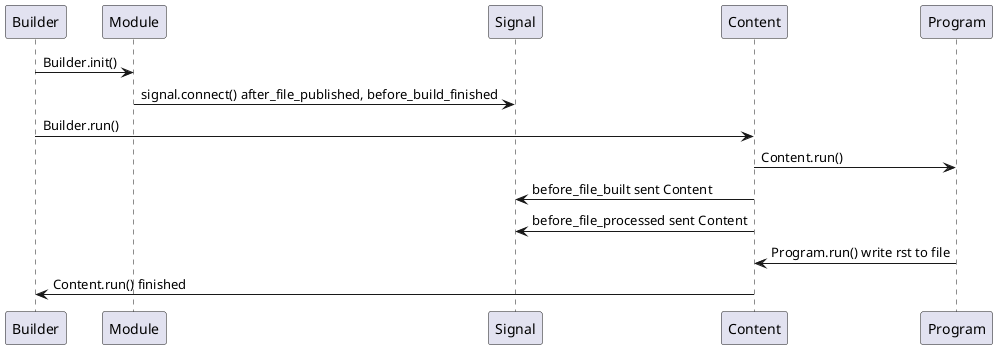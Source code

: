 @startuml
Builder -> Module: Builder.init()
Module -> Signal: signal.connect() after_file_published, before_build_finished

Builder -> Content: Builder.run()
Content -> Program: Content.run()
Content -> Signal: before_file_built sent Content
Content -> Signal: before_file_processed sent Content
Content <- Program: Program.run() write rst to file
Builder <- Content: Content.run() finished
@enduml